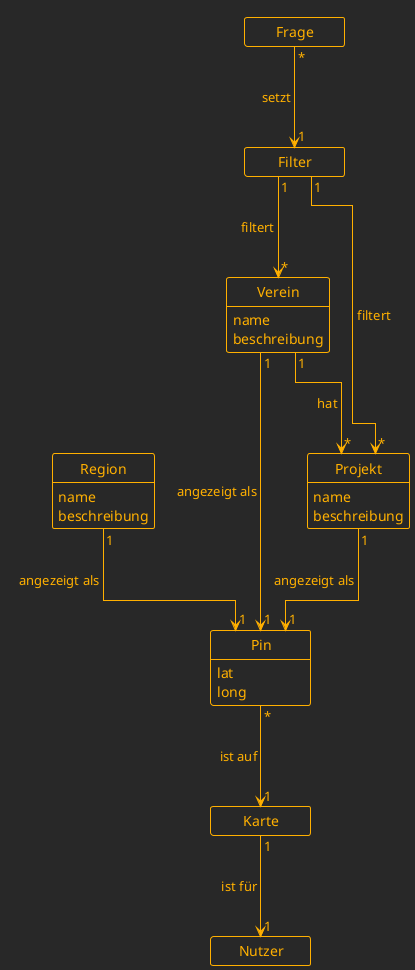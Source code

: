 @startuml DomainModel

	!theme crt-amber
	skinparam ArrowFontColor #FFB000
	hide circle
	hide empty methods
	hide empty attributes

	!pragma layout elk

	skinparam nodesep 200
	skinparam ranksep 200
	skinparam minClassWidth 100

	class Nutzer

	class Karte
	Karte "1" --> "1" Nutzer: ist für

	class Pin
	Pin : lat
	Pin : long
	Pin "*" --> "1" Karte : ist auf

	class Projekt
	Projekt : name
	Projekt : beschreibung
	Projekt "1" --> "1" Pin : angezeigt als

	class Verein
	Verein : name
	Verein : beschreibung
	Verein "1" --> "1" Pin : angezeigt als
	Verein "1" --> "*" Projekt : hat

	class Region
	Region : name
	Region : beschreibung
	Region "1" --> "1" Pin : angezeigt als

	class Frage
	Frage "*" --> "1" Filter : setzt

	class Filter
	Filter "1" --> "*" Projekt : filtert
	Filter "1" --> "*" Verein : filtert

@enduml

